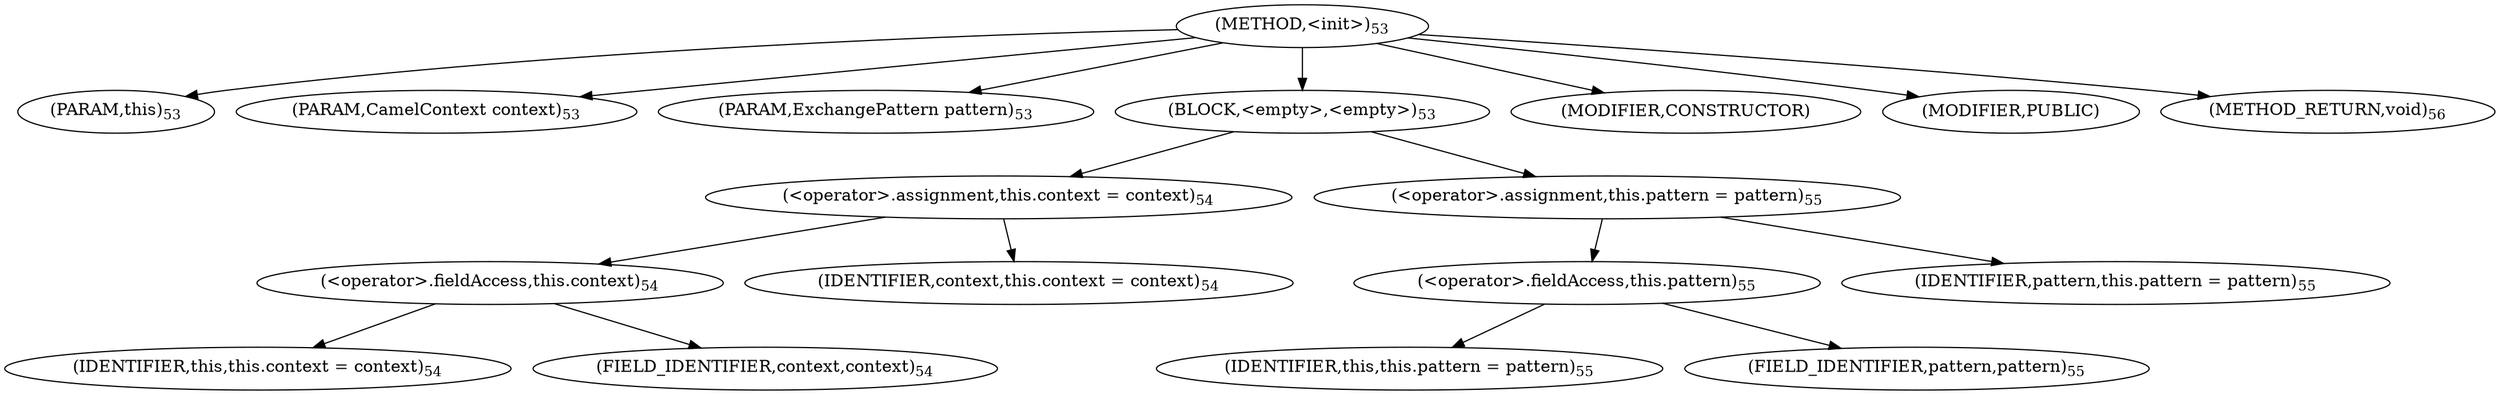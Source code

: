 digraph "&lt;init&gt;" {  
"157" [label = <(METHOD,&lt;init&gt;)<SUB>53</SUB>> ]
"8" [label = <(PARAM,this)<SUB>53</SUB>> ]
"158" [label = <(PARAM,CamelContext context)<SUB>53</SUB>> ]
"159" [label = <(PARAM,ExchangePattern pattern)<SUB>53</SUB>> ]
"160" [label = <(BLOCK,&lt;empty&gt;,&lt;empty&gt;)<SUB>53</SUB>> ]
"161" [label = <(&lt;operator&gt;.assignment,this.context = context)<SUB>54</SUB>> ]
"162" [label = <(&lt;operator&gt;.fieldAccess,this.context)<SUB>54</SUB>> ]
"7" [label = <(IDENTIFIER,this,this.context = context)<SUB>54</SUB>> ]
"163" [label = <(FIELD_IDENTIFIER,context,context)<SUB>54</SUB>> ]
"164" [label = <(IDENTIFIER,context,this.context = context)<SUB>54</SUB>> ]
"165" [label = <(&lt;operator&gt;.assignment,this.pattern = pattern)<SUB>55</SUB>> ]
"166" [label = <(&lt;operator&gt;.fieldAccess,this.pattern)<SUB>55</SUB>> ]
"9" [label = <(IDENTIFIER,this,this.pattern = pattern)<SUB>55</SUB>> ]
"167" [label = <(FIELD_IDENTIFIER,pattern,pattern)<SUB>55</SUB>> ]
"168" [label = <(IDENTIFIER,pattern,this.pattern = pattern)<SUB>55</SUB>> ]
"169" [label = <(MODIFIER,CONSTRUCTOR)> ]
"170" [label = <(MODIFIER,PUBLIC)> ]
"171" [label = <(METHOD_RETURN,void)<SUB>56</SUB>> ]
  "157" -> "8" 
  "157" -> "158" 
  "157" -> "159" 
  "157" -> "160" 
  "157" -> "169" 
  "157" -> "170" 
  "157" -> "171" 
  "160" -> "161" 
  "160" -> "165" 
  "161" -> "162" 
  "161" -> "164" 
  "162" -> "7" 
  "162" -> "163" 
  "165" -> "166" 
  "165" -> "168" 
  "166" -> "9" 
  "166" -> "167" 
}
